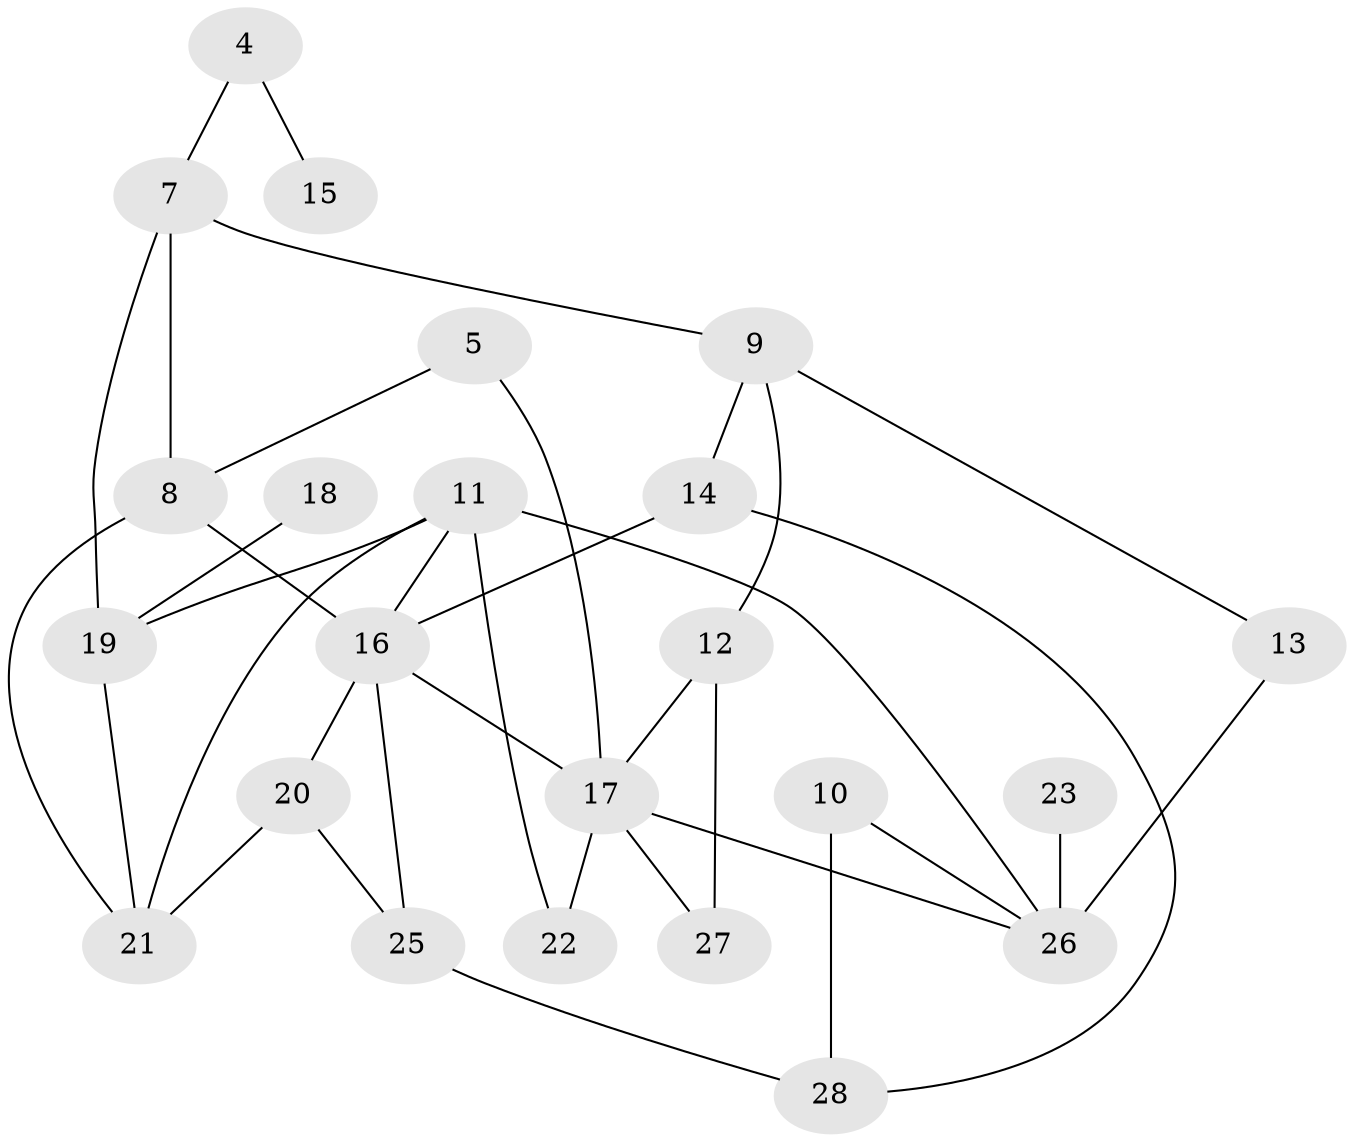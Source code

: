 // original degree distribution, {0: 0.11666666666666667, 1: 0.23333333333333334, 2: 0.23333333333333334, 3: 0.2, 5: 0.1, 4: 0.11666666666666667}
// Generated by graph-tools (version 1.1) at 2025/00/03/09/25 03:00:53]
// undirected, 23 vertices, 36 edges
graph export_dot {
graph [start="1"]
  node [color=gray90,style=filled];
  4;
  5;
  7;
  8;
  9;
  10;
  11;
  12;
  13;
  14;
  15;
  16;
  17;
  18;
  19;
  20;
  21;
  22;
  23;
  25;
  26;
  27;
  28;
  4 -- 7 [weight=1.0];
  4 -- 15 [weight=1.0];
  5 -- 8 [weight=1.0];
  5 -- 17 [weight=1.0];
  7 -- 8 [weight=1.0];
  7 -- 9 [weight=1.0];
  7 -- 19 [weight=1.0];
  8 -- 16 [weight=1.0];
  8 -- 21 [weight=1.0];
  9 -- 12 [weight=1.0];
  9 -- 13 [weight=1.0];
  9 -- 14 [weight=1.0];
  10 -- 26 [weight=1.0];
  10 -- 28 [weight=1.0];
  11 -- 16 [weight=1.0];
  11 -- 19 [weight=1.0];
  11 -- 21 [weight=1.0];
  11 -- 22 [weight=1.0];
  11 -- 26 [weight=1.0];
  12 -- 17 [weight=1.0];
  12 -- 27 [weight=1.0];
  13 -- 26 [weight=1.0];
  14 -- 16 [weight=1.0];
  14 -- 28 [weight=1.0];
  16 -- 17 [weight=1.0];
  16 -- 20 [weight=1.0];
  16 -- 25 [weight=1.0];
  17 -- 22 [weight=1.0];
  17 -- 26 [weight=1.0];
  17 -- 27 [weight=1.0];
  18 -- 19 [weight=1.0];
  19 -- 21 [weight=1.0];
  20 -- 21 [weight=1.0];
  20 -- 25 [weight=1.0];
  23 -- 26 [weight=3.0];
  25 -- 28 [weight=1.0];
}
